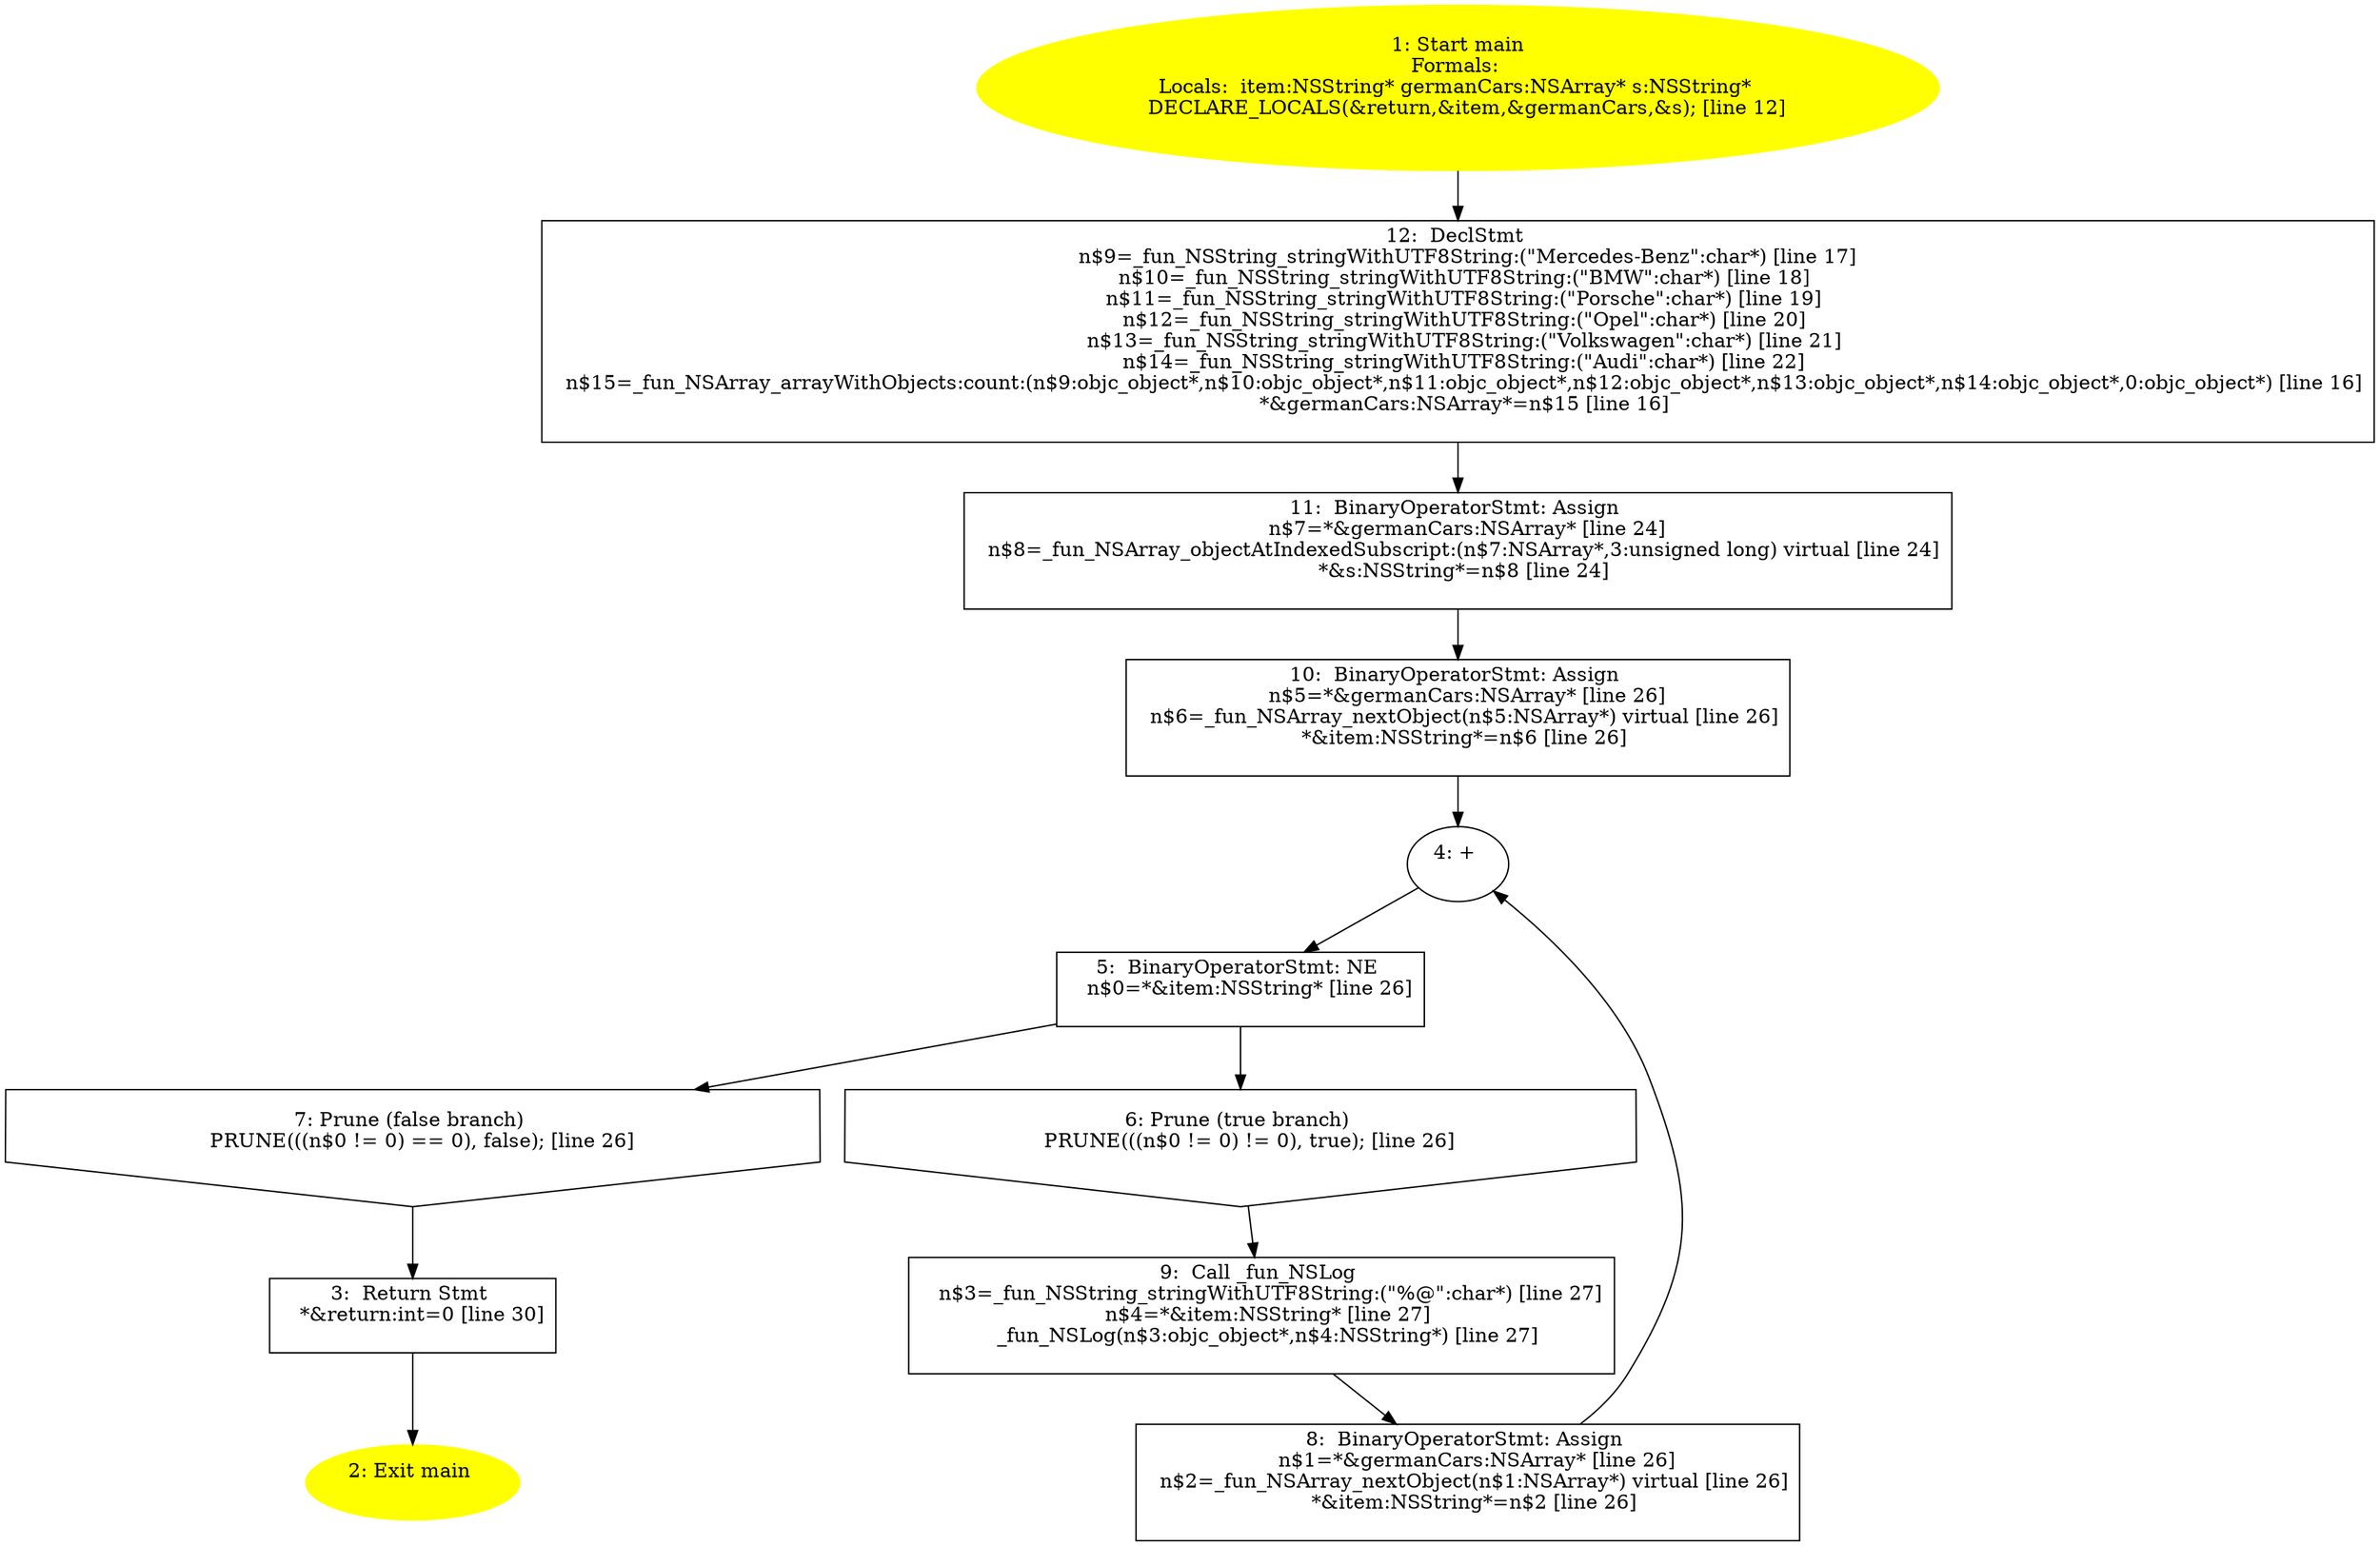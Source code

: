 /* @generated */
digraph iCFG {
"main.fad58de7366495db4650cfefac2fcd61_1" [label="1: Start main\nFormals: \nLocals:  item:NSString* germanCars:NSArray* s:NSString* \n   DECLARE_LOCALS(&return,&item,&germanCars,&s); [line 12]\n " color=yellow style=filled]
	

	 "main.fad58de7366495db4650cfefac2fcd61_1" -> "main.fad58de7366495db4650cfefac2fcd61_12" ;
"main.fad58de7366495db4650cfefac2fcd61_2" [label="2: Exit main \n  " color=yellow style=filled]
	

"main.fad58de7366495db4650cfefac2fcd61_3" [label="3:  Return Stmt \n   *&return:int=0 [line 30]\n " shape="box"]
	

	 "main.fad58de7366495db4650cfefac2fcd61_3" -> "main.fad58de7366495db4650cfefac2fcd61_2" ;
"main.fad58de7366495db4650cfefac2fcd61_4" [label="4: + \n  " ]
	

	 "main.fad58de7366495db4650cfefac2fcd61_4" -> "main.fad58de7366495db4650cfefac2fcd61_5" ;
"main.fad58de7366495db4650cfefac2fcd61_5" [label="5:  BinaryOperatorStmt: NE \n   n$0=*&item:NSString* [line 26]\n " shape="box"]
	

	 "main.fad58de7366495db4650cfefac2fcd61_5" -> "main.fad58de7366495db4650cfefac2fcd61_6" ;
	 "main.fad58de7366495db4650cfefac2fcd61_5" -> "main.fad58de7366495db4650cfefac2fcd61_7" ;
"main.fad58de7366495db4650cfefac2fcd61_6" [label="6: Prune (true branch) \n   PRUNE(((n$0 != 0) != 0), true); [line 26]\n " shape="invhouse"]
	

	 "main.fad58de7366495db4650cfefac2fcd61_6" -> "main.fad58de7366495db4650cfefac2fcd61_9" ;
"main.fad58de7366495db4650cfefac2fcd61_7" [label="7: Prune (false branch) \n   PRUNE(((n$0 != 0) == 0), false); [line 26]\n " shape="invhouse"]
	

	 "main.fad58de7366495db4650cfefac2fcd61_7" -> "main.fad58de7366495db4650cfefac2fcd61_3" ;
"main.fad58de7366495db4650cfefac2fcd61_8" [label="8:  BinaryOperatorStmt: Assign \n   n$1=*&germanCars:NSArray* [line 26]\n  n$2=_fun_NSArray_nextObject(n$1:NSArray*) virtual [line 26]\n  *&item:NSString*=n$2 [line 26]\n " shape="box"]
	

	 "main.fad58de7366495db4650cfefac2fcd61_8" -> "main.fad58de7366495db4650cfefac2fcd61_4" ;
"main.fad58de7366495db4650cfefac2fcd61_9" [label="9:  Call _fun_NSLog \n   n$3=_fun_NSString_stringWithUTF8String:(\"%@\":char*) [line 27]\n  n$4=*&item:NSString* [line 27]\n  _fun_NSLog(n$3:objc_object*,n$4:NSString*) [line 27]\n " shape="box"]
	

	 "main.fad58de7366495db4650cfefac2fcd61_9" -> "main.fad58de7366495db4650cfefac2fcd61_8" ;
"main.fad58de7366495db4650cfefac2fcd61_10" [label="10:  BinaryOperatorStmt: Assign \n   n$5=*&germanCars:NSArray* [line 26]\n  n$6=_fun_NSArray_nextObject(n$5:NSArray*) virtual [line 26]\n  *&item:NSString*=n$6 [line 26]\n " shape="box"]
	

	 "main.fad58de7366495db4650cfefac2fcd61_10" -> "main.fad58de7366495db4650cfefac2fcd61_4" ;
"main.fad58de7366495db4650cfefac2fcd61_11" [label="11:  BinaryOperatorStmt: Assign \n   n$7=*&germanCars:NSArray* [line 24]\n  n$8=_fun_NSArray_objectAtIndexedSubscript:(n$7:NSArray*,3:unsigned long) virtual [line 24]\n  *&s:NSString*=n$8 [line 24]\n " shape="box"]
	

	 "main.fad58de7366495db4650cfefac2fcd61_11" -> "main.fad58de7366495db4650cfefac2fcd61_10" ;
"main.fad58de7366495db4650cfefac2fcd61_12" [label="12:  DeclStmt \n   n$9=_fun_NSString_stringWithUTF8String:(\"Mercedes-Benz\":char*) [line 17]\n  n$10=_fun_NSString_stringWithUTF8String:(\"BMW\":char*) [line 18]\n  n$11=_fun_NSString_stringWithUTF8String:(\"Porsche\":char*) [line 19]\n  n$12=_fun_NSString_stringWithUTF8String:(\"Opel\":char*) [line 20]\n  n$13=_fun_NSString_stringWithUTF8String:(\"Volkswagen\":char*) [line 21]\n  n$14=_fun_NSString_stringWithUTF8String:(\"Audi\":char*) [line 22]\n  n$15=_fun_NSArray_arrayWithObjects:count:(n$9:objc_object*,n$10:objc_object*,n$11:objc_object*,n$12:objc_object*,n$13:objc_object*,n$14:objc_object*,0:objc_object*) [line 16]\n  *&germanCars:NSArray*=n$15 [line 16]\n " shape="box"]
	

	 "main.fad58de7366495db4650cfefac2fcd61_12" -> "main.fad58de7366495db4650cfefac2fcd61_11" ;
}
